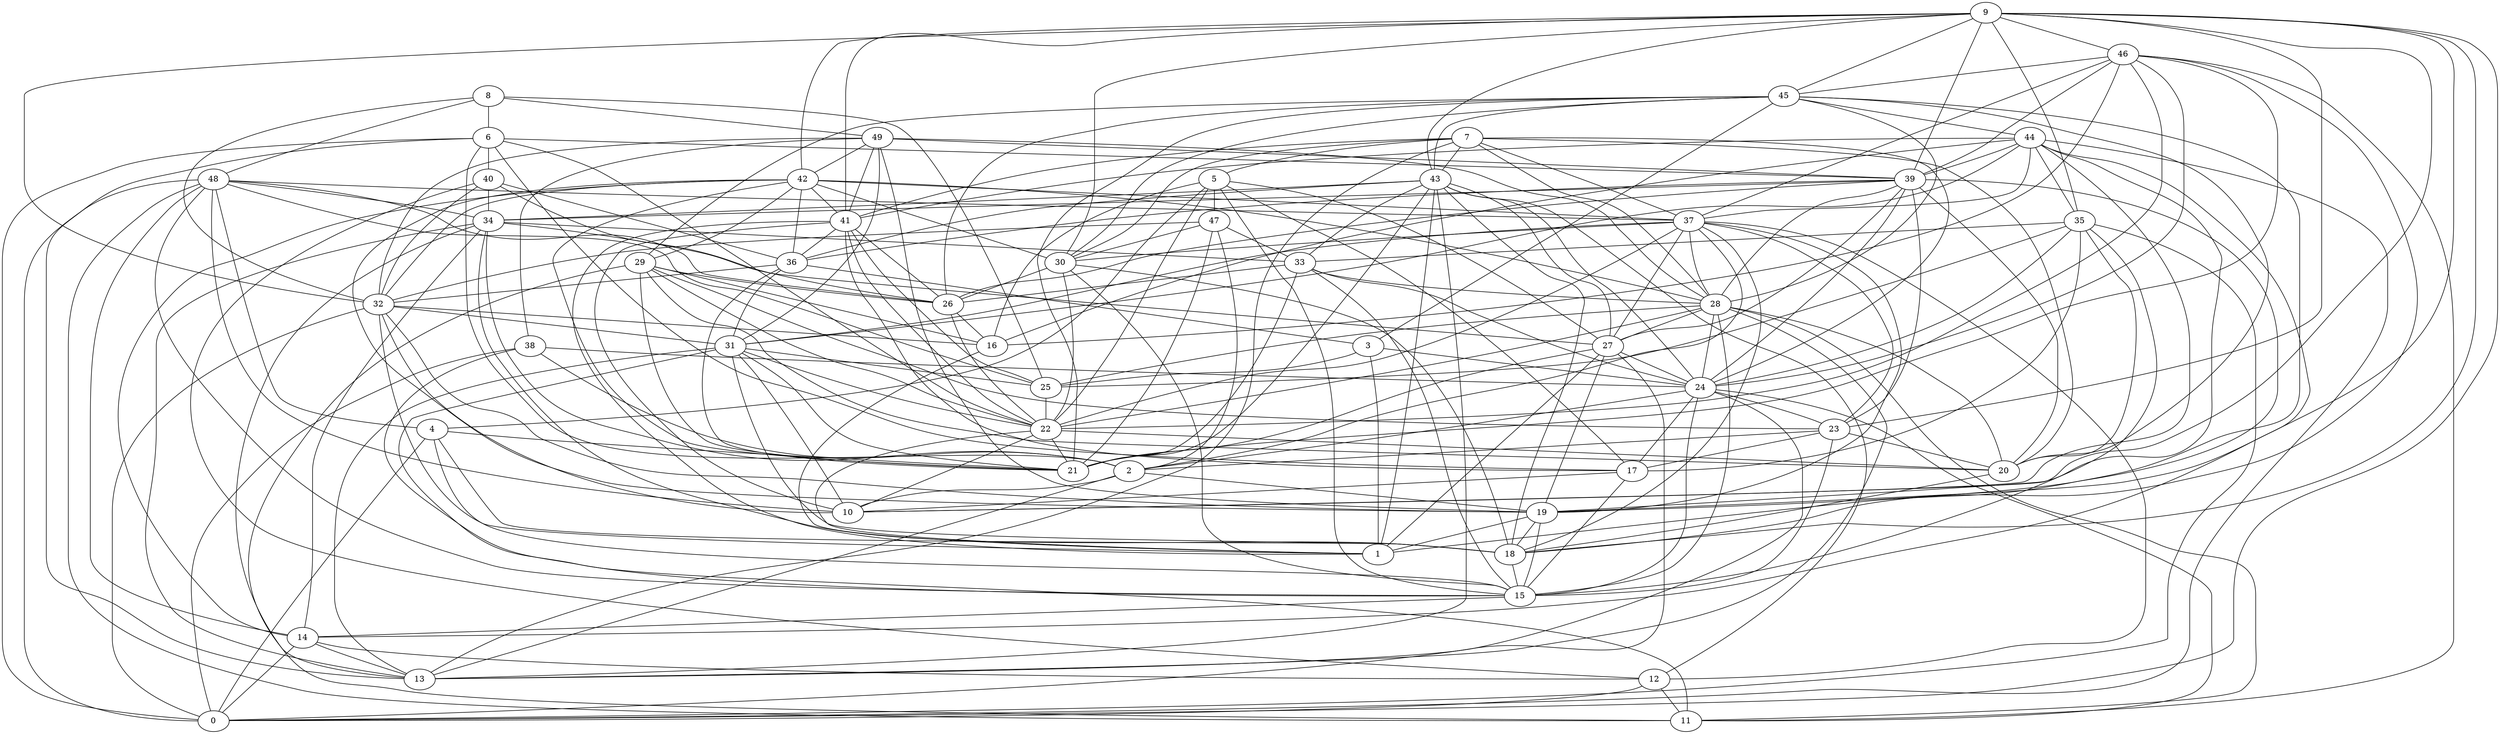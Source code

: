 digraph GG_graph {

subgraph G_graph {
edge [color = black]
"33" -> "21" [dir = none]
"33" -> "26" [dir = none]
"33" -> "15" [dir = none]
"47" -> "33" [dir = none]
"47" -> "30" [dir = none]
"47" -> "32" [dir = none]
"47" -> "21" [dir = none]
"8" -> "25" [dir = none]
"8" -> "32" [dir = none]
"8" -> "6" [dir = none]
"38" -> "24" [dir = none]
"38" -> "0" [dir = none]
"38" -> "15" [dir = none]
"20" -> "18" [dir = none]
"22" -> "1" [dir = none]
"22" -> "20" [dir = none]
"29" -> "21" [dir = none]
"29" -> "26" [dir = none]
"29" -> "13" [dir = none]
"29" -> "16" [dir = none]
"26" -> "22" [dir = none]
"26" -> "16" [dir = none]
"32" -> "16" [dir = none]
"32" -> "31" [dir = none]
"32" -> "19" [dir = none]
"32" -> "0" [dir = none]
"5" -> "4" [dir = none]
"5" -> "22" [dir = none]
"5" -> "15" [dir = none]
"5" -> "17" [dir = none]
"40" -> "26" [dir = none]
"40" -> "36" [dir = none]
"40" -> "32" [dir = none]
"40" -> "12" [dir = none]
"17" -> "10" [dir = none]
"17" -> "15" [dir = none]
"7" -> "30" [dir = none]
"7" -> "37" [dir = none]
"7" -> "24" [dir = none]
"7" -> "41" [dir = none]
"35" -> "20" [dir = none]
"35" -> "24" [dir = none]
"35" -> "17" [dir = none]
"27" -> "24" [dir = none]
"27" -> "19" [dir = none]
"15" -> "14" [dir = none]
"34" -> "11" [dir = none]
"34" -> "27" [dir = none]
"34" -> "13" [dir = none]
"34" -> "14" [dir = none]
"34" -> "2" [dir = none]
"14" -> "12" [dir = none]
"14" -> "13" [dir = none]
"37" -> "2" [dir = none]
"37" -> "22" [dir = none]
"37" -> "28" [dir = none]
"19" -> "15" [dir = none]
"19" -> "18" [dir = none]
"45" -> "44" [dir = none]
"45" -> "28" [dir = none]
"45" -> "43" [dir = none]
"45" -> "21" [dir = none]
"45" -> "30" [dir = none]
"45" -> "3" [dir = none]
"3" -> "24" [dir = none]
"3" -> "1" [dir = none]
"6" -> "39" [dir = none]
"6" -> "22" [dir = none]
"6" -> "13" [dir = none]
"6" -> "17" [dir = none]
"30" -> "15" [dir = none]
"30" -> "18" [dir = none]
"46" -> "39" [dir = none]
"46" -> "21" [dir = none]
"46" -> "11" [dir = none]
"46" -> "18" [dir = none]
"41" -> "10" [dir = none]
"41" -> "1" [dir = none]
"41" -> "22" [dir = none]
"41" -> "36" [dir = none]
"41" -> "17" [dir = none]
"41" -> "25" [dir = none]
"28" -> "25" [dir = none]
"28" -> "22" [dir = none]
"28" -> "13" [dir = none]
"28" -> "15" [dir = none]
"28" -> "24" [dir = none]
"28" -> "11" [dir = none]
"28" -> "27" [dir = none]
"48" -> "25" [dir = none]
"48" -> "14" [dir = none]
"48" -> "11" [dir = none]
"48" -> "37" [dir = none]
"48" -> "26" [dir = none]
"18" -> "15" [dir = none]
"9" -> "0" [dir = none]
"9" -> "43" [dir = none]
"9" -> "45" [dir = none]
"9" -> "19" [dir = none]
"9" -> "30" [dir = none]
"9" -> "23" [dir = none]
"9" -> "18" [dir = none]
"36" -> "3" [dir = none]
"36" -> "32" [dir = none]
"43" -> "34" [dir = none]
"43" -> "12" [dir = none]
"43" -> "1" [dir = none]
"43" -> "18" [dir = none]
"4" -> "18" [dir = none]
"4" -> "15" [dir = none]
"2" -> "13" [dir = none]
"42" -> "32" [dir = none]
"42" -> "37" [dir = none]
"42" -> "30" [dir = none]
"42" -> "28" [dir = none]
"42" -> "19" [dir = none]
"42" -> "14" [dir = none]
"42" -> "29" [dir = none]
"49" -> "41" [dir = none]
"49" -> "31" [dir = none]
"49" -> "28" [dir = none]
"39" -> "36" [dir = none]
"39" -> "23" [dir = none]
"39" -> "34" [dir = none]
"39" -> "1" [dir = none]
"44" -> "37" [dir = none]
"44" -> "35" [dir = none]
"44" -> "19" [dir = none]
"44" -> "0" [dir = none]
"44" -> "10" [dir = none]
"44" -> "41" [dir = none]
"44" -> "31" [dir = none]
"44" -> "14" [dir = none]
"44" -> "39" [dir = none]
"24" -> "17" [dir = none]
"24" -> "11" [dir = none]
"31" -> "18" [dir = none]
"31" -> "22" [dir = none]
"31" -> "10" [dir = none]
"31" -> "25" [dir = none]
"31" -> "11" [dir = none]
"31" -> "21" [dir = none]
"31" -> "13" [dir = none]
"23" -> "2" [dir = none]
"23" -> "17" [dir = none]
"23" -> "20" [dir = none]
"23" -> "15" [dir = none]
"42" -> "36" [dir = none]
"46" -> "22" [dir = none]
"9" -> "42" [dir = none]
"19" -> "1" [dir = none]
"37" -> "23" [dir = none]
"43" -> "33" [dir = none]
"9" -> "32" [dir = none]
"37" -> "18" [dir = none]
"37" -> "27" [dir = none]
"33" -> "28" [dir = none]
"2" -> "10" [dir = none]
"42" -> "21" [dir = none]
"5" -> "16" [dir = none]
"46" -> "37" [dir = none]
"34" -> "33" [dir = none]
"40" -> "34" [dir = none]
"30" -> "22" [dir = none]
"22" -> "10" [dir = none]
"44" -> "16" [dir = none]
"29" -> "22" [dir = none]
"43" -> "36" [dir = none]
"39" -> "26" [dir = none]
"37" -> "31" [dir = none]
"24" -> "13" [dir = none]
"9" -> "46" [dir = none]
"12" -> "0" [dir = none]
"6" -> "2" [dir = none]
"16" -> "1" [dir = none]
"45" -> "29" [dir = none]
"41" -> "26" [dir = none]
"7" -> "13" [dir = none]
"27" -> "1" [dir = none]
"7" -> "43" [dir = none]
"29" -> "20" [dir = none]
"49" -> "42" [dir = none]
"48" -> "15" [dir = none]
"35" -> "33" [dir = none]
"14" -> "0" [dir = none]
"9" -> "35" [dir = none]
"34" -> "18" [dir = none]
"9" -> "39" [dir = none]
"22" -> "21" [dir = none]
"9" -> "10" [dir = none]
"30" -> "26" [dir = none]
"32" -> "1" [dir = none]
"46" -> "16" [dir = none]
"7" -> "28" [dir = none]
"39" -> "27" [dir = none]
"48" -> "4" [dir = none]
"43" -> "24" [dir = none]
"36" -> "21" [dir = none]
"6" -> "0" [dir = none]
"49" -> "19" [dir = none]
"42" -> "41" [dir = none]
"39" -> "28" [dir = none]
"37" -> "30" [dir = none]
"2" -> "19" [dir = none]
"7" -> "20" [dir = none]
"45" -> "26" [dir = none]
"39" -> "24" [dir = none]
"29" -> "23" [dir = none]
"37" -> "19" [dir = none]
"4" -> "21" [dir = none]
"33" -> "24" [dir = none]
"43" -> "27" [dir = none]
"9" -> "41" [dir = none]
"35" -> "25" [dir = none]
"24" -> "2" [dir = none]
"45" -> "20" [dir = none]
"5" -> "27" [dir = none]
"35" -> "15" [dir = none]
"27" -> "0" [dir = none]
"24" -> "15" [dir = none]
"24" -> "23" [dir = none]
"3" -> "25" [dir = none]
"43" -> "13" [dir = none]
"27" -> "21" [dir = none]
"45" -> "19" [dir = none]
"7" -> "5" [dir = none]
"6" -> "40" [dir = none]
"38" -> "2" [dir = none]
"48" -> "34" [dir = none]
"36" -> "31" [dir = none]
"28" -> "20" [dir = none]
"46" -> "24" [dir = none]
"8" -> "49" [dir = none]
"4" -> "0" [dir = none]
"47" -> "2" [dir = none]
"49" -> "32" [dir = none]
"5" -> "47" [dir = none]
"49" -> "39" [dir = none]
"39" -> "20" [dir = none]
"49" -> "38" [dir = none]
"12" -> "11" [dir = none]
"43" -> "21" [dir = none]
"46" -> "45" [dir = none]
"8" -> "48" [dir = none]
"48" -> "0" [dir = none]
"48" -> "10" [dir = none]
"37" -> "12" [dir = none]
"25" -> "22" [dir = none]
"35" -> "0" [dir = none]
"32" -> "10" [dir = none]
}

}
